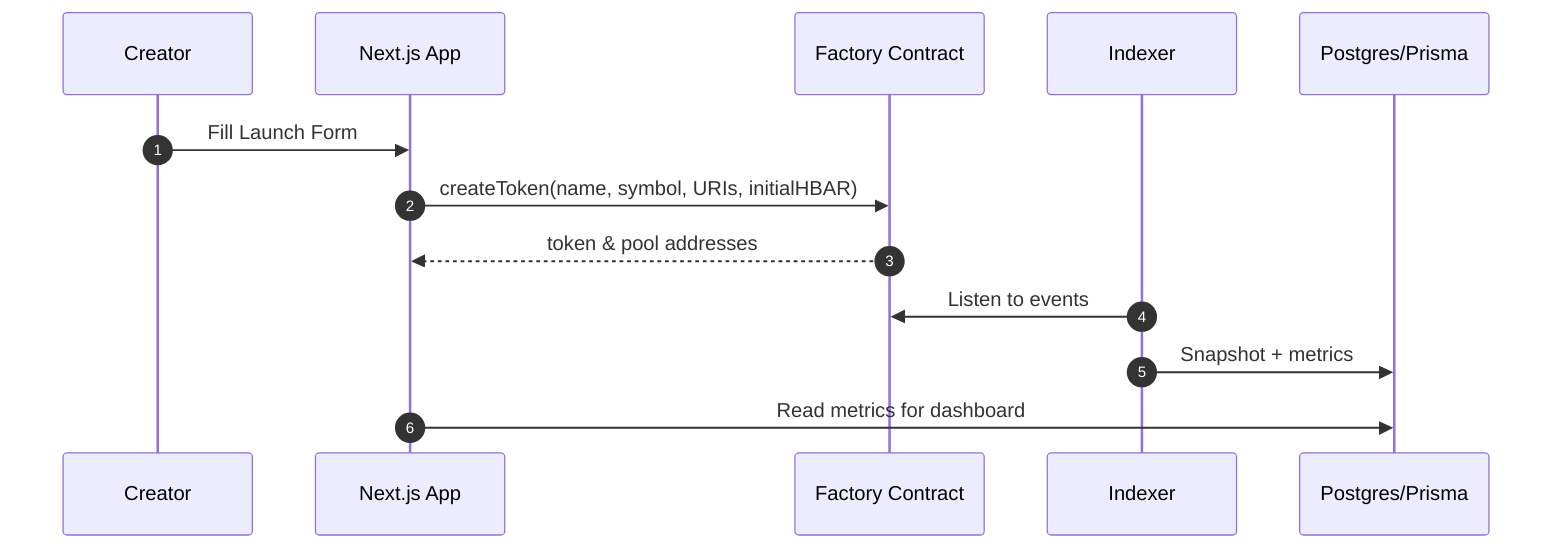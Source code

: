 sequenceDiagram
  autonumber
  participant Creator
  participant Frontend as Next.js App
  participant Factory as Factory Contract
  participant Indexer
  participant DB as Postgres/Prisma
  Creator->>Frontend: Fill Launch Form
  Frontend->>Factory: createToken(name, symbol, URIs, initialHBAR)
  Factory-->>Frontend: token & pool addresses
  Indexer->>Factory: Listen to events
  Indexer->>DB: Snapshot + metrics
  Frontend->>DB: Read metrics for dashboard
